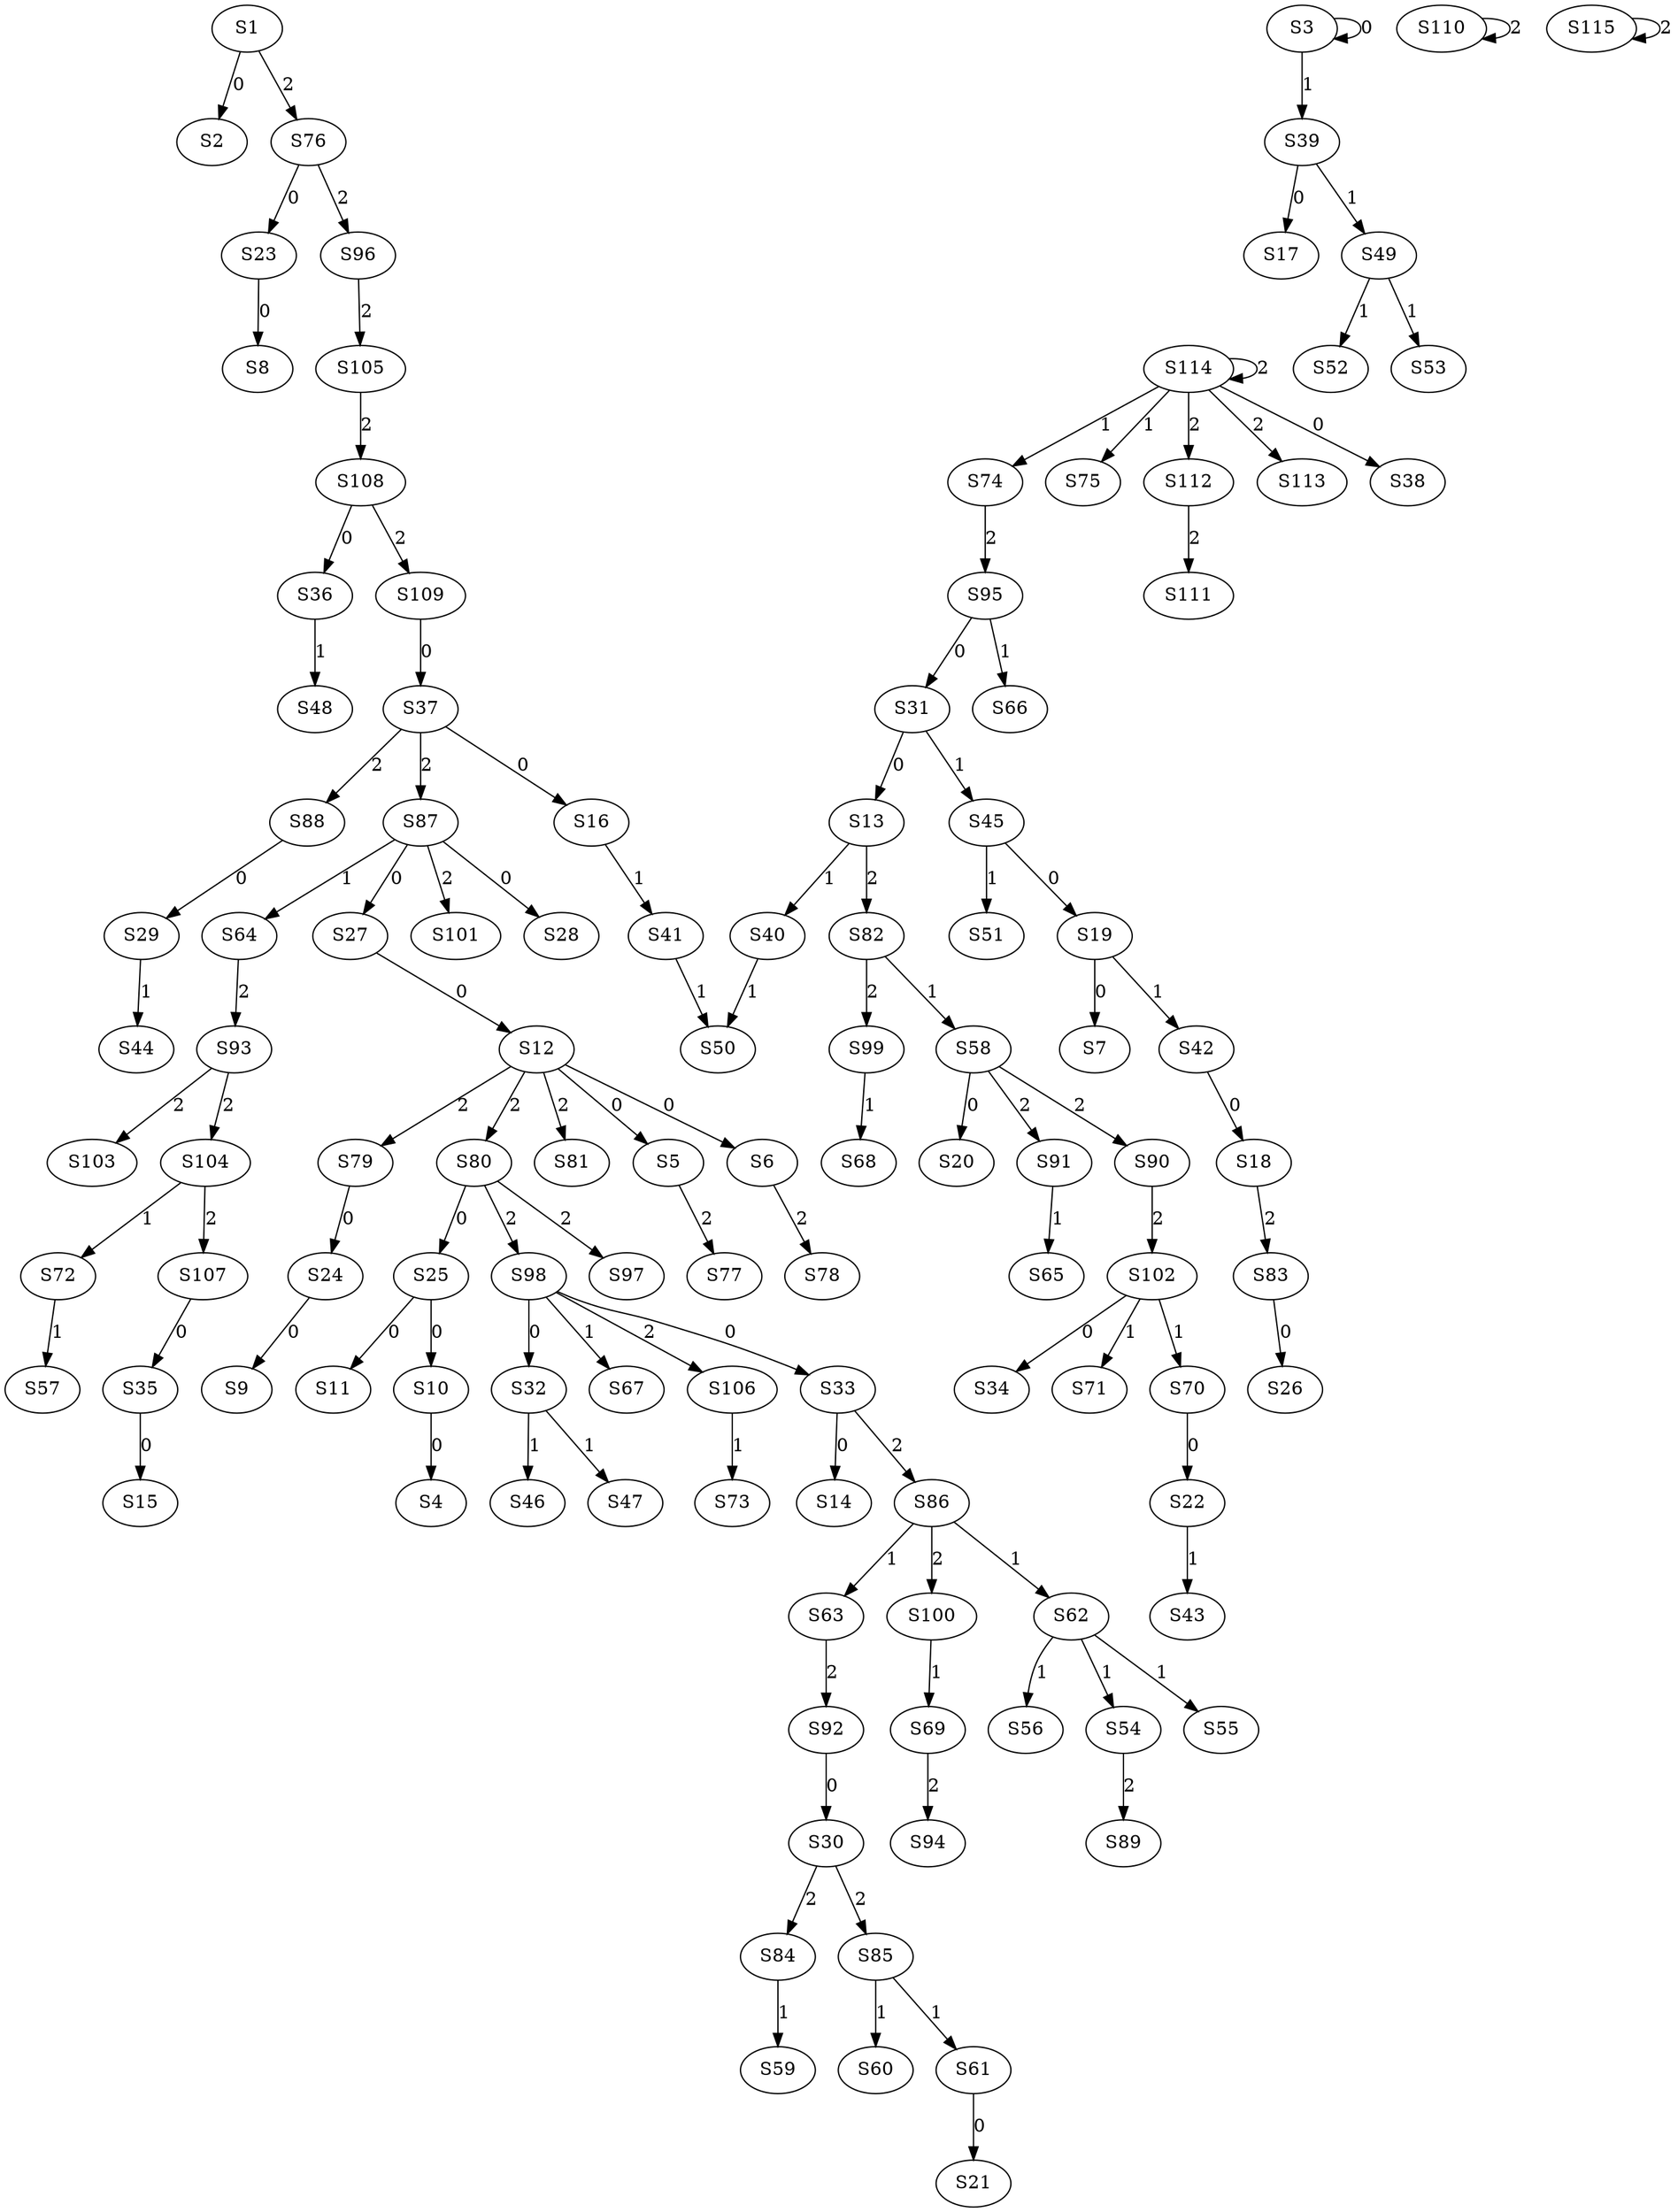 strict digraph {
	S1 -> S2 [ label = 0 ];
	S3 -> S3 [ label = 0 ];
	S10 -> S4 [ label = 0 ];
	S12 -> S5 [ label = 0 ];
	S12 -> S6 [ label = 0 ];
	S19 -> S7 [ label = 0 ];
	S23 -> S8 [ label = 0 ];
	S24 -> S9 [ label = 0 ];
	S25 -> S10 [ label = 0 ];
	S25 -> S11 [ label = 0 ];
	S27 -> S12 [ label = 0 ];
	S31 -> S13 [ label = 0 ];
	S33 -> S14 [ label = 0 ];
	S35 -> S15 [ label = 0 ];
	S37 -> S16 [ label = 0 ];
	S39 -> S17 [ label = 0 ];
	S42 -> S18 [ label = 0 ];
	S45 -> S19 [ label = 0 ];
	S58 -> S20 [ label = 0 ];
	S61 -> S21 [ label = 0 ];
	S70 -> S22 [ label = 0 ];
	S76 -> S23 [ label = 0 ];
	S79 -> S24 [ label = 0 ];
	S80 -> S25 [ label = 0 ];
	S83 -> S26 [ label = 0 ];
	S87 -> S27 [ label = 0 ];
	S87 -> S28 [ label = 0 ];
	S88 -> S29 [ label = 0 ];
	S92 -> S30 [ label = 0 ];
	S95 -> S31 [ label = 0 ];
	S98 -> S32 [ label = 0 ];
	S98 -> S33 [ label = 0 ];
	S102 -> S34 [ label = 0 ];
	S107 -> S35 [ label = 0 ];
	S108 -> S36 [ label = 0 ];
	S109 -> S37 [ label = 0 ];
	S114 -> S38 [ label = 0 ];
	S3 -> S39 [ label = 1 ];
	S13 -> S40 [ label = 1 ];
	S16 -> S41 [ label = 1 ];
	S19 -> S42 [ label = 1 ];
	S22 -> S43 [ label = 1 ];
	S29 -> S44 [ label = 1 ];
	S31 -> S45 [ label = 1 ];
	S32 -> S46 [ label = 1 ];
	S32 -> S47 [ label = 1 ];
	S36 -> S48 [ label = 1 ];
	S39 -> S49 [ label = 1 ];
	S40 -> S50 [ label = 1 ];
	S45 -> S51 [ label = 1 ];
	S49 -> S52 [ label = 1 ];
	S49 -> S53 [ label = 1 ];
	S62 -> S54 [ label = 1 ];
	S62 -> S55 [ label = 1 ];
	S62 -> S56 [ label = 1 ];
	S72 -> S57 [ label = 1 ];
	S82 -> S58 [ label = 1 ];
	S84 -> S59 [ label = 1 ];
	S85 -> S60 [ label = 1 ];
	S85 -> S61 [ label = 1 ];
	S86 -> S62 [ label = 1 ];
	S86 -> S63 [ label = 1 ];
	S87 -> S64 [ label = 1 ];
	S91 -> S65 [ label = 1 ];
	S95 -> S66 [ label = 1 ];
	S98 -> S67 [ label = 1 ];
	S99 -> S68 [ label = 1 ];
	S100 -> S69 [ label = 1 ];
	S102 -> S70 [ label = 1 ];
	S102 -> S71 [ label = 1 ];
	S104 -> S72 [ label = 1 ];
	S106 -> S73 [ label = 1 ];
	S114 -> S74 [ label = 1 ];
	S114 -> S75 [ label = 1 ];
	S1 -> S76 [ label = 2 ];
	S5 -> S77 [ label = 2 ];
	S6 -> S78 [ label = 2 ];
	S12 -> S79 [ label = 2 ];
	S12 -> S80 [ label = 2 ];
	S12 -> S81 [ label = 2 ];
	S13 -> S82 [ label = 2 ];
	S18 -> S83 [ label = 2 ];
	S30 -> S84 [ label = 2 ];
	S30 -> S85 [ label = 2 ];
	S33 -> S86 [ label = 2 ];
	S37 -> S87 [ label = 2 ];
	S37 -> S88 [ label = 2 ];
	S54 -> S89 [ label = 2 ];
	S58 -> S90 [ label = 2 ];
	S58 -> S91 [ label = 2 ];
	S63 -> S92 [ label = 2 ];
	S64 -> S93 [ label = 2 ];
	S69 -> S94 [ label = 2 ];
	S74 -> S95 [ label = 2 ];
	S76 -> S96 [ label = 2 ];
	S80 -> S97 [ label = 2 ];
	S80 -> S98 [ label = 2 ];
	S82 -> S99 [ label = 2 ];
	S86 -> S100 [ label = 2 ];
	S87 -> S101 [ label = 2 ];
	S90 -> S102 [ label = 2 ];
	S93 -> S103 [ label = 2 ];
	S93 -> S104 [ label = 2 ];
	S96 -> S105 [ label = 2 ];
	S98 -> S106 [ label = 2 ];
	S104 -> S107 [ label = 2 ];
	S105 -> S108 [ label = 2 ];
	S108 -> S109 [ label = 2 ];
	S110 -> S110 [ label = 2 ];
	S112 -> S111 [ label = 2 ];
	S114 -> S112 [ label = 2 ];
	S114 -> S113 [ label = 2 ];
	S114 -> S114 [ label = 2 ];
	S115 -> S115 [ label = 2 ];
	S41 -> S50 [ label = 1 ];
}